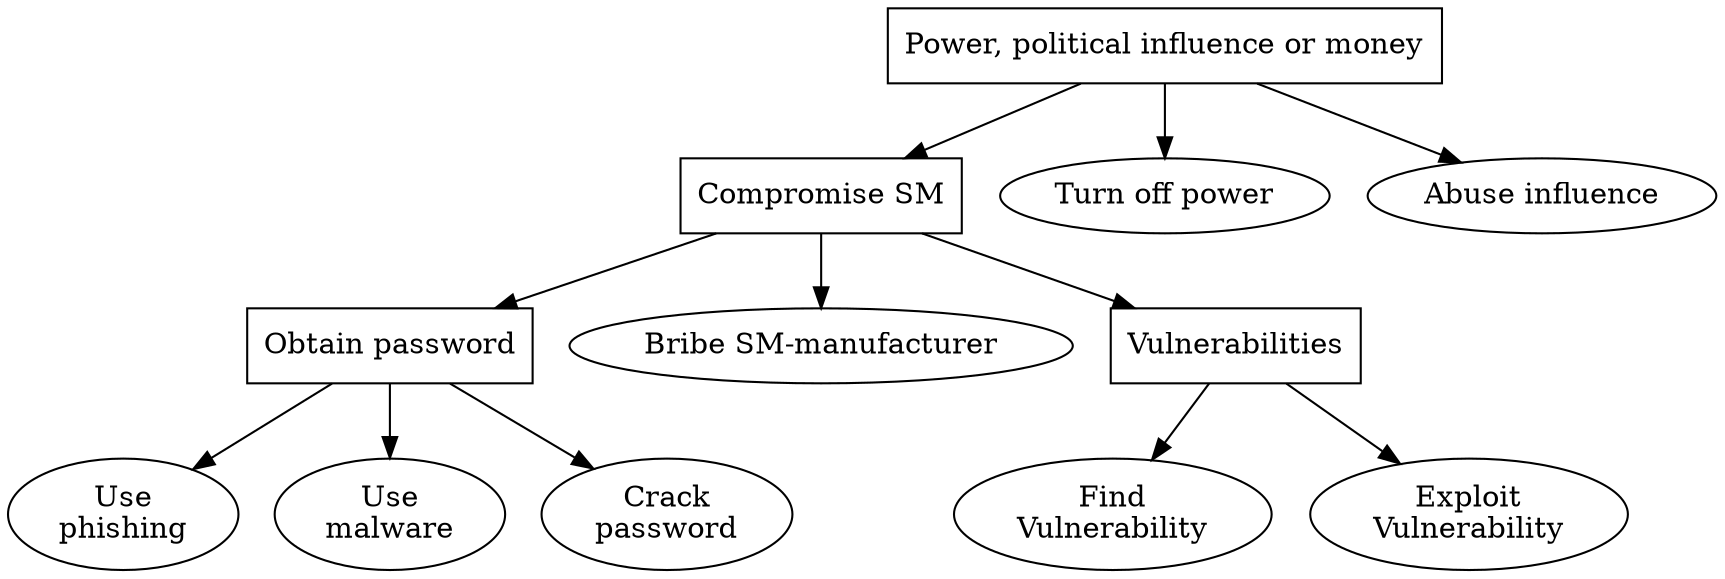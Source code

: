 digraph G{
	node [style=filled fillcolor=white]

	root[label="Power, political influence or money",shape=AND];	

	

	compromise_sm[label="Compromise SM",shape=OR];
	obtainPassword[label="Obtain password",shape=OR];
	bribe[label="Bribe SM-manufacturer"];
    compromise_sm ->bribe;
	compromise_sm -> obtainPassword;
	exploitVulnerability[label="Vulnerabilities"];
	compromise_sm -> exploitVulnerability;

		
		phishing[label="Use\nphishing"];
		obtainPassword -> phishing;
		malware2[label="Use\nmalware"];
		obtainPassword -> malware2;
		crackPassword[label="Crack\npassword"];
		obtainPassword -> crackPassword;

		exploitVulnerability[shape=AND];
		findVuln[label="Find\nVulnerability"];
		exploitVulnerability -> findVuln;
		exploitVuln[label="Exploit\nVulnerability"];
		exploitVulnerability -> exploitVuln;

	off_switch[label="Turn off power"];
	power[label="Abuse influence"]

	root -> compromise_sm;
	root -> off_switch;
	root -> power;		
	}